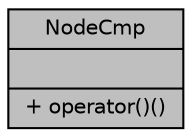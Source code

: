 digraph "NodeCmp"
{
 // INTERACTIVE_SVG=YES
  bgcolor="transparent";
  edge [fontname="Helvetica",fontsize="10",labelfontname="Helvetica",labelfontsize="10"];
  node [fontname="Helvetica",fontsize="10",shape=record];
  Node1 [label="{NodeCmp\n||+ operator()()\l}",height=0.2,width=0.4,color="black", fillcolor="grey75", style="filled", fontcolor="black"];
}

